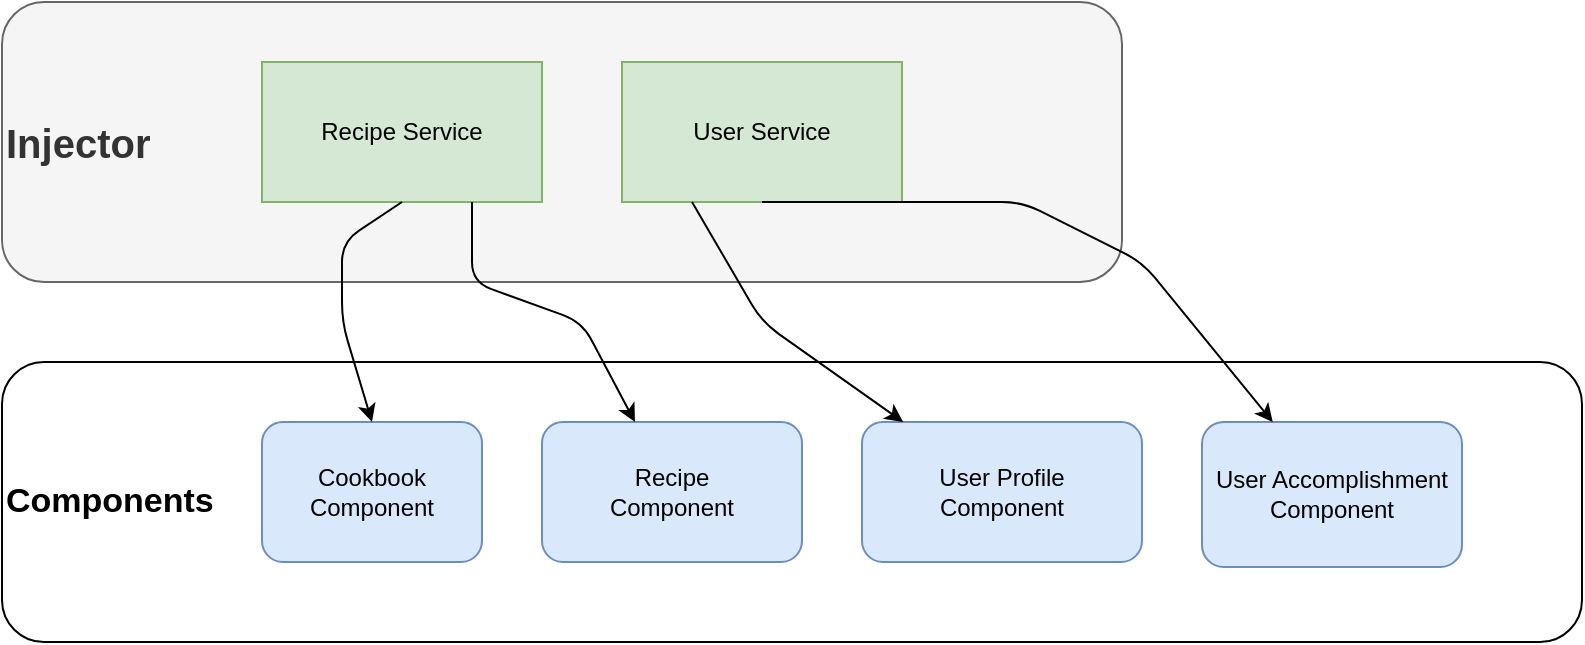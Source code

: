 <mxfile version="14.6.11" type="github">
  <diagram id="4UnZhstmgZNazxswM-Qr" name="Page-1">
    <mxGraphModel dx="870" dy="547" grid="1" gridSize="10" guides="1" tooltips="1" connect="1" arrows="1" fold="1" page="1" pageScale="1" pageWidth="827" pageHeight="1169" math="0" shadow="0">
      <root>
        <mxCell id="0" />
        <mxCell id="1" parent="0" />
        <mxCell id="ABzwSFBaQSCqYQnXCwsC-1" value="&lt;b&gt;&lt;font style=&quot;font-size: 20px&quot;&gt;Injector&lt;/font&gt;&lt;/b&gt;" style="rounded=1;whiteSpace=wrap;html=1;align=left;fillColor=#f5f5f5;strokeColor=#666666;fontColor=#333333;" vertex="1" parent="1">
          <mxGeometry x="20" y="20" width="560" height="140" as="geometry" />
        </mxCell>
        <mxCell id="ABzwSFBaQSCqYQnXCwsC-3" value="Recipe Service" style="rounded=0;whiteSpace=wrap;html=1;fillColor=#d5e8d4;strokeColor=#82b366;" vertex="1" parent="1">
          <mxGeometry x="150" y="50" width="140" height="70" as="geometry" />
        </mxCell>
        <mxCell id="ABzwSFBaQSCqYQnXCwsC-4" value="User Service" style="rounded=0;whiteSpace=wrap;html=1;fillColor=#d5e8d4;strokeColor=#82b366;" vertex="1" parent="1">
          <mxGeometry x="330" y="50" width="140" height="70" as="geometry" />
        </mxCell>
        <mxCell id="ABzwSFBaQSCqYQnXCwsC-6" value="&lt;font style=&quot;font-size: 17px&quot;&gt;&lt;b&gt;Components&lt;/b&gt;&lt;/font&gt;" style="rounded=1;whiteSpace=wrap;html=1;align=left;" vertex="1" parent="1">
          <mxGeometry x="20" y="200" width="790" height="140" as="geometry" />
        </mxCell>
        <mxCell id="ABzwSFBaQSCqYQnXCwsC-5" value="Cookbook Component" style="rounded=1;whiteSpace=wrap;html=1;fillColor=#dae8fc;strokeColor=#6c8ebf;" vertex="1" parent="1">
          <mxGeometry x="150" y="230" width="110" height="70" as="geometry" />
        </mxCell>
        <mxCell id="ABzwSFBaQSCqYQnXCwsC-7" value="Recipe&lt;br&gt;Component" style="rounded=1;whiteSpace=wrap;html=1;fillColor=#dae8fc;strokeColor=#6c8ebf;" vertex="1" parent="1">
          <mxGeometry x="290" y="230" width="130" height="70" as="geometry" />
        </mxCell>
        <mxCell id="ABzwSFBaQSCqYQnXCwsC-8" value="User Profile&lt;br&gt;Component" style="rounded=1;whiteSpace=wrap;html=1;fillColor=#dae8fc;strokeColor=#6c8ebf;" vertex="1" parent="1">
          <mxGeometry x="450" y="230" width="140" height="70" as="geometry" />
        </mxCell>
        <mxCell id="ABzwSFBaQSCqYQnXCwsC-9" value="User Accomplishment&lt;br&gt;Component" style="rounded=1;whiteSpace=wrap;html=1;fillColor=#dae8fc;strokeColor=#6c8ebf;" vertex="1" parent="1">
          <mxGeometry x="620" y="230" width="130" height="72.5" as="geometry" />
        </mxCell>
        <mxCell id="ABzwSFBaQSCqYQnXCwsC-18" value="" style="endArrow=classic;html=1;exitX=0.5;exitY=1;exitDx=0;exitDy=0;entryX=0.5;entryY=0;entryDx=0;entryDy=0;" edge="1" parent="1" source="ABzwSFBaQSCqYQnXCwsC-3" target="ABzwSFBaQSCqYQnXCwsC-5">
          <mxGeometry width="50" height="50" relative="1" as="geometry">
            <mxPoint x="390" y="150" as="sourcePoint" />
            <mxPoint x="440" y="100" as="targetPoint" />
            <Array as="points">
              <mxPoint x="190" y="140" />
              <mxPoint x="190" y="180" />
            </Array>
          </mxGeometry>
        </mxCell>
        <mxCell id="ABzwSFBaQSCqYQnXCwsC-19" value="" style="endArrow=classic;html=1;exitX=0.75;exitY=1;exitDx=0;exitDy=0;" edge="1" parent="1" source="ABzwSFBaQSCqYQnXCwsC-3" target="ABzwSFBaQSCqYQnXCwsC-7">
          <mxGeometry width="50" height="50" relative="1" as="geometry">
            <mxPoint x="390" y="150" as="sourcePoint" />
            <mxPoint x="440" y="100" as="targetPoint" />
            <Array as="points">
              <mxPoint x="255" y="160" />
              <mxPoint x="310" y="180" />
            </Array>
          </mxGeometry>
        </mxCell>
        <mxCell id="ABzwSFBaQSCqYQnXCwsC-20" value="" style="endArrow=classic;html=1;exitX=0.25;exitY=1;exitDx=0;exitDy=0;" edge="1" parent="1" source="ABzwSFBaQSCqYQnXCwsC-4" target="ABzwSFBaQSCqYQnXCwsC-8">
          <mxGeometry width="50" height="50" relative="1" as="geometry">
            <mxPoint x="390" y="150" as="sourcePoint" />
            <mxPoint x="440" y="100" as="targetPoint" />
            <Array as="points">
              <mxPoint x="400" y="180" />
            </Array>
          </mxGeometry>
        </mxCell>
        <mxCell id="ABzwSFBaQSCqYQnXCwsC-21" value="" style="endArrow=classic;html=1;exitX=0.5;exitY=1;exitDx=0;exitDy=0;" edge="1" parent="1" source="ABzwSFBaQSCqYQnXCwsC-4" target="ABzwSFBaQSCqYQnXCwsC-9">
          <mxGeometry width="50" height="50" relative="1" as="geometry">
            <mxPoint x="390" y="150" as="sourcePoint" />
            <mxPoint x="440" y="100" as="targetPoint" />
            <Array as="points">
              <mxPoint x="530" y="120" />
              <mxPoint x="590" y="150" />
            </Array>
          </mxGeometry>
        </mxCell>
      </root>
    </mxGraphModel>
  </diagram>
</mxfile>
